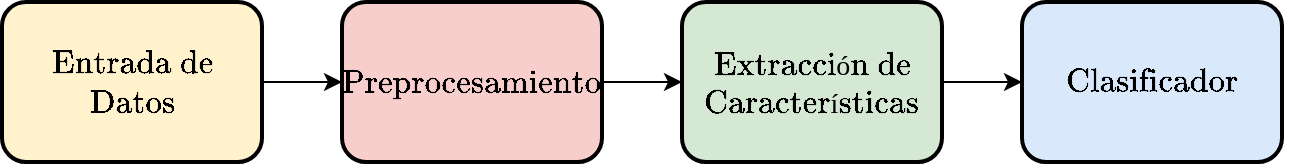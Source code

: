 <mxfile version="24.7.1" type="github">
  <diagram name="Page-1" id="bIes6_ukVuZWeVdDMZBp">
    <mxGraphModel dx="887" dy="349" grid="1" gridSize="10" guides="1" tooltips="1" connect="1" arrows="1" fold="1" page="1" pageScale="1" pageWidth="70" pageHeight="120" math="1" shadow="0">
      <root>
        <mxCell id="0" />
        <mxCell id="1" parent="0" />
        <mxCell id="90_ij9PBLQ9bhybGQrYb-5" value="" style="edgeStyle=orthogonalEdgeStyle;rounded=0;orthogonalLoop=1;jettySize=auto;html=1;" parent="1" source="90_ij9PBLQ9bhybGQrYb-1" target="90_ij9PBLQ9bhybGQrYb-2" edge="1">
          <mxGeometry relative="1" as="geometry" />
        </mxCell>
        <mxCell id="90_ij9PBLQ9bhybGQrYb-1" value="" style="rounded=1;whiteSpace=wrap;html=1;fillColor=#fff2cc;strokeColor=#000000;strokeWidth=2;" parent="1" vertex="1">
          <mxGeometry x="-170" y="10" width="130" height="80" as="geometry" />
        </mxCell>
        <mxCell id="90_ij9PBLQ9bhybGQrYb-6" value="" style="edgeStyle=orthogonalEdgeStyle;rounded=0;orthogonalLoop=1;jettySize=auto;html=1;" parent="1" source="90_ij9PBLQ9bhybGQrYb-2" target="90_ij9PBLQ9bhybGQrYb-3" edge="1">
          <mxGeometry relative="1" as="geometry" />
        </mxCell>
        <mxCell id="90_ij9PBLQ9bhybGQrYb-2" value="&lt;font style=&quot;font-size: 14px;&quot;&gt;$$\text{Preprocesamiento}$$&lt;/font&gt;" style="rounded=1;whiteSpace=wrap;html=1;fillColor=#f8cecc;strokeColor=#000000;strokeWidth=2;" parent="1" vertex="1">
          <mxGeometry y="10" width="130" height="80" as="geometry" />
        </mxCell>
        <mxCell id="90_ij9PBLQ9bhybGQrYb-7" value="" style="edgeStyle=orthogonalEdgeStyle;rounded=0;orthogonalLoop=1;jettySize=auto;html=1;" parent="1" source="90_ij9PBLQ9bhybGQrYb-3" target="90_ij9PBLQ9bhybGQrYb-4" edge="1">
          <mxGeometry relative="1" as="geometry" />
        </mxCell>
        <mxCell id="90_ij9PBLQ9bhybGQrYb-3" value="" style="rounded=1;whiteSpace=wrap;html=1;fillColor=#d5e8d4;strokeColor=#000000;strokeWidth=2;" parent="1" vertex="1">
          <mxGeometry x="170" y="10" width="130" height="80" as="geometry" />
        </mxCell>
        <mxCell id="90_ij9PBLQ9bhybGQrYb-4" value="&lt;font style=&quot;font-size: 14px;&quot;&gt;$$\text{Clasificador}$$&lt;/font&gt;" style="rounded=1;whiteSpace=wrap;html=1;fillColor=#dae8fc;strokeColor=#000000;strokeWidth=2;" parent="1" vertex="1">
          <mxGeometry x="340" y="10" width="130" height="80" as="geometry" />
        </mxCell>
        <mxCell id="riMv3vo3rsj0SdCclo5Q-1" value="&lt;font style=&quot;font-size: 14px;&quot;&gt;$$\text{Extracción de}$$&lt;/font&gt;" style="text;html=1;align=center;verticalAlign=middle;whiteSpace=wrap;rounded=0;" vertex="1" parent="1">
          <mxGeometry x="205" y="26" width="60" height="30" as="geometry" />
        </mxCell>
        <mxCell id="riMv3vo3rsj0SdCclo5Q-2" value="&lt;font style=&quot;font-size: 14px;&quot;&gt;$$\text{Características}$$&lt;/font&gt;" style="text;html=1;align=center;verticalAlign=middle;whiteSpace=wrap;rounded=0;" vertex="1" parent="1">
          <mxGeometry x="205" y="45" width="60" height="30" as="geometry" />
        </mxCell>
        <mxCell id="riMv3vo3rsj0SdCclo5Q-3" value="&lt;font style=&quot;font-size: 14px;&quot;&gt;$$\text{Datos}$$&lt;/font&gt;" style="text;html=1;align=center;verticalAlign=middle;whiteSpace=wrap;rounded=0;" vertex="1" parent="1">
          <mxGeometry x="-135" y="45" width="60" height="30" as="geometry" />
        </mxCell>
        <mxCell id="riMv3vo3rsj0SdCclo5Q-4" value="&lt;font style=&quot;font-size: 14px;&quot;&gt;$$\text{Entrada de}$$&lt;/font&gt;" style="text;html=1;align=center;verticalAlign=middle;whiteSpace=wrap;rounded=0;" vertex="1" parent="1">
          <mxGeometry x="-135" y="26" width="60" height="30" as="geometry" />
        </mxCell>
      </root>
    </mxGraphModel>
  </diagram>
</mxfile>
